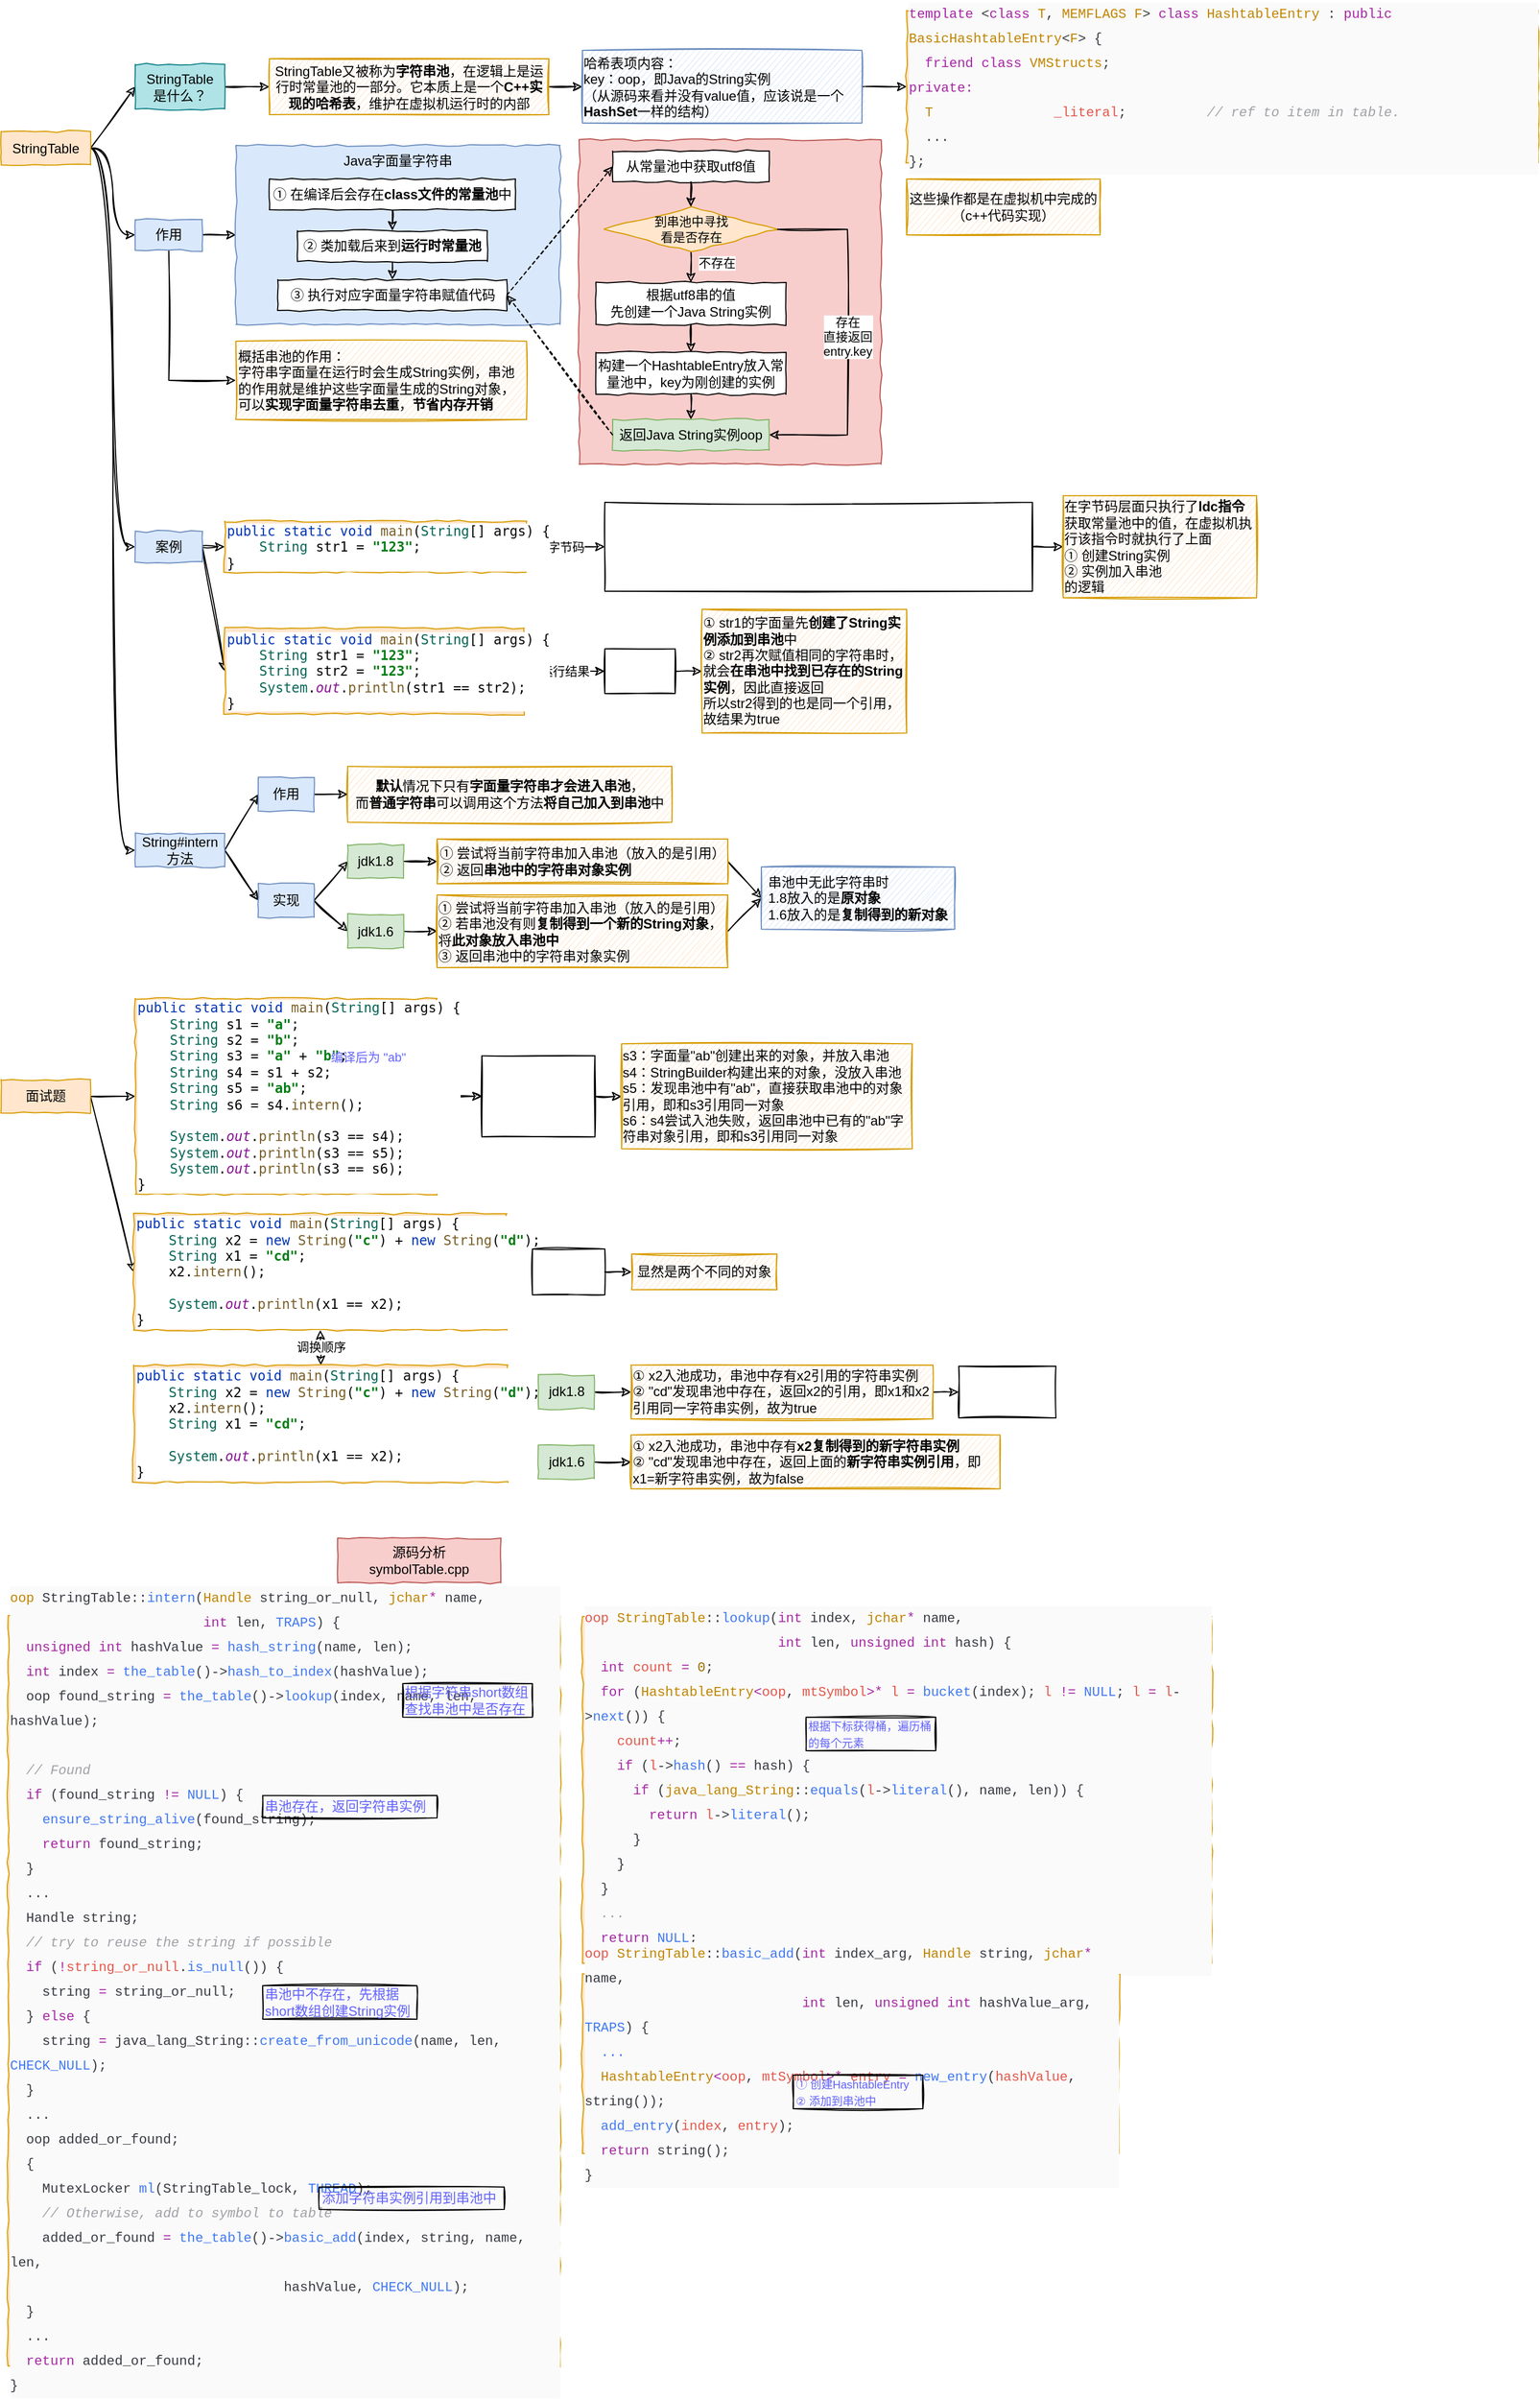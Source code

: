 <mxfile>
    <diagram id="HR8k2qgD4njC-isswzVa" name="第 1 页">
        <mxGraphModel dx="1176" dy="665" grid="1" gridSize="10" guides="1" tooltips="1" connect="1" arrows="1" fold="1" page="1" pageScale="1" pageWidth="827" pageHeight="1169" math="0" shadow="0">
            <root>
                <mxCell id="0"/>
                <mxCell id="1" parent="0"/>
                <mxCell id="110" value="&lt;div style=&quot;color: rgb(56 , 58 , 66) ; background-color: rgb(250 , 250 , 250) ; font-family: &amp;#34;consolas&amp;#34; , &amp;#34;courier new&amp;#34; , monospace ; font-size: 11px ; line-height: 22px&quot;&gt;&lt;div style=&quot;font-family: &amp;#34;consolas&amp;#34; , &amp;#34;courier new&amp;#34; , monospace ; line-height: 22px ; font-size: 12px&quot;&gt;&lt;div style=&quot;font-family: &amp;#34;consolas&amp;#34; , &amp;#34;courier new&amp;#34; , monospace ; line-height: 22px&quot;&gt;&lt;div&gt;&lt;span style=&quot;color: #c18401&quot;&gt;oop&lt;/span&gt; StringTable::&lt;span style=&quot;color: #4078f2&quot;&gt;intern&lt;/span&gt;(&lt;span style=&quot;color: #c18401&quot;&gt;Handle&lt;/span&gt; string_or_null, &lt;span style=&quot;color: #c18401&quot;&gt;jchar&lt;/span&gt;&lt;span style=&quot;color: #a626a4&quot;&gt;*&lt;/span&gt; name,&lt;/div&gt;&lt;div&gt;&amp;nbsp; &amp;nbsp; &amp;nbsp; &amp;nbsp; &amp;nbsp; &amp;nbsp; &amp;nbsp; &amp;nbsp; &amp;nbsp; &amp;nbsp; &amp;nbsp; &amp;nbsp; &lt;span style=&quot;color: #a626a4&quot;&gt;int&lt;/span&gt; len, &lt;span style=&quot;color: #4078f2&quot;&gt;TRAPS&lt;/span&gt;) {&lt;/div&gt;&lt;div&gt;&amp;nbsp; &lt;span style=&quot;color: #a626a4&quot;&gt;unsigned&lt;/span&gt; &lt;span style=&quot;color: #a626a4&quot;&gt;int&lt;/span&gt; hashValue &lt;span style=&quot;color: #a626a4&quot;&gt;=&lt;/span&gt; &lt;span style=&quot;color: #4078f2&quot;&gt;hash_string&lt;/span&gt;(name, len);&lt;/div&gt;&lt;div&gt;&amp;nbsp; &lt;span style=&quot;color: #a626a4&quot;&gt;int&lt;/span&gt; index &lt;span style=&quot;color: #a626a4&quot;&gt;=&lt;/span&gt; &lt;span style=&quot;color: #4078f2&quot;&gt;the_table&lt;/span&gt;()-&amp;gt;&lt;span style=&quot;color: #4078f2&quot;&gt;hash_to_index&lt;/span&gt;(hashValue);&lt;/div&gt;&lt;div&gt;&amp;nbsp; oop found_string &lt;span style=&quot;color: #a626a4&quot;&gt;=&lt;/span&gt; &lt;span style=&quot;color: #4078f2&quot;&gt;the_table&lt;/span&gt;()-&amp;gt;&lt;span style=&quot;color: #4078f2&quot;&gt;lookup&lt;/span&gt;(index, name, len, hashValue);&lt;/div&gt;&lt;br&gt;&lt;div&gt;&lt;span style=&quot;color: #a0a1a7 ; font-style: italic&quot;&gt;&amp;nbsp; // Found&lt;/span&gt;&lt;/div&gt;&lt;div&gt;&amp;nbsp; &lt;span style=&quot;color: #a626a4&quot;&gt;if&lt;/span&gt; (found_string &lt;span style=&quot;color: #a626a4&quot;&gt;!=&lt;/span&gt; &lt;span style=&quot;color: #4078f2&quot;&gt;NULL&lt;/span&gt;) {&lt;/div&gt;&lt;div&gt;&amp;nbsp; &amp;nbsp; &lt;span style=&quot;color: #4078f2&quot;&gt;ensure_string_alive&lt;/span&gt;(found_string);&lt;/div&gt;&lt;div&gt;&amp;nbsp; &amp;nbsp; &lt;span style=&quot;color: #a626a4&quot;&gt;return&lt;/span&gt; found_string;&lt;/div&gt;&lt;div&gt;&amp;nbsp; }&lt;/div&gt;&amp;nbsp; ...&lt;br&gt;&lt;div&gt;&amp;nbsp; Handle string;&lt;/div&gt;&lt;div&gt;&lt;span style=&quot;color: #a0a1a7 ; font-style: italic&quot;&gt;&amp;nbsp; // try to reuse the string if possible&lt;/span&gt;&lt;/div&gt;&lt;div&gt;&amp;nbsp; &lt;span style=&quot;color: #a626a4&quot;&gt;if&lt;/span&gt; (&lt;span style=&quot;color: #a626a4&quot;&gt;!&lt;/span&gt;&lt;span style=&quot;color: #e45649&quot;&gt;string_or_null&lt;/span&gt;.&lt;span style=&quot;color: #4078f2&quot;&gt;is_null&lt;/span&gt;()) {&lt;/div&gt;&lt;div&gt;&amp;nbsp; &amp;nbsp; string &lt;span style=&quot;color: #a626a4&quot;&gt;=&lt;/span&gt; string_or_null;&lt;/div&gt;&lt;div&gt;&amp;nbsp; } &lt;span style=&quot;color: #a626a4&quot;&gt;else&lt;/span&gt; {&lt;/div&gt;&lt;div&gt;&amp;nbsp; &amp;nbsp; string &lt;span style=&quot;color: #a626a4&quot;&gt;=&lt;/span&gt; java_lang_String::&lt;span style=&quot;color: #4078f2&quot;&gt;create_from_unicode&lt;/span&gt;(name, len, &lt;span style=&quot;color: #4078f2&quot;&gt;CHECK_NULL&lt;/span&gt;);&lt;/div&gt;&lt;div&gt;&amp;nbsp; }&lt;/div&gt;&amp;nbsp; ...&lt;div&gt;&amp;nbsp; oop added_or_found;&lt;/div&gt;&lt;div&gt;&amp;nbsp; {&lt;/div&gt;&lt;div&gt;&amp;nbsp; &amp;nbsp; MutexLocker &lt;span style=&quot;color: #4078f2&quot;&gt;ml&lt;/span&gt;(StringTable_lock, &lt;span style=&quot;color: #4078f2&quot;&gt;THREAD&lt;/span&gt;);&lt;/div&gt;&lt;div&gt;&lt;span style=&quot;color: #a0a1a7 ; font-style: italic&quot;&gt;&amp;nbsp; &amp;nbsp; // Otherwise, add to symbol to table&lt;/span&gt;&lt;/div&gt;&lt;div&gt;&amp;nbsp; &amp;nbsp; added_or_found &lt;span style=&quot;color: #a626a4&quot;&gt;=&lt;/span&gt; &lt;span style=&quot;color: #4078f2&quot;&gt;the_table&lt;/span&gt;()-&amp;gt;&lt;span style=&quot;color: #4078f2&quot;&gt;basic_add&lt;/span&gt;(index, string, name, len,&lt;/div&gt;&lt;div&gt;&amp;nbsp; &amp;nbsp; &amp;nbsp; &amp;nbsp; &amp;nbsp; &amp;nbsp; &amp;nbsp; &amp;nbsp; &amp;nbsp; &amp;nbsp; &amp;nbsp; &amp;nbsp; &amp;nbsp; &amp;nbsp; &amp;nbsp; &amp;nbsp; &amp;nbsp; hashValue, &lt;span style=&quot;color: #4078f2&quot;&gt;CHECK_NULL&lt;/span&gt;);&lt;/div&gt;&lt;div&gt;&amp;nbsp; }&lt;/div&gt;&amp;nbsp; ...&lt;br&gt;&lt;div&gt;&amp;nbsp; &lt;span style=&quot;color: #a626a4&quot;&gt;return&lt;/span&gt; added_or_found;&lt;/div&gt;&lt;div&gt;}&lt;/div&gt;&lt;/div&gt;&lt;/div&gt;&lt;/div&gt;" style="rounded=0;whiteSpace=wrap;html=1;fillColor=#ffe6cc;strokeColor=#d79b00;comic=1;align=left;" parent="1" vertex="1">
                    <mxGeometry x="46.25" y="1470" width="493.75" height="670" as="geometry"/>
                </mxCell>
                <mxCell id="4" style="edgeStyle=none;html=1;exitX=1;exitY=0.5;exitDx=0;exitDy=0;entryX=0;entryY=0.5;entryDx=0;entryDy=0;sketch=1;" parent="1" source="2" target="3" edge="1">
                    <mxGeometry relative="1" as="geometry"/>
                </mxCell>
                <mxCell id="15" style="edgeStyle=orthogonalEdgeStyle;sketch=1;html=1;exitX=1;exitY=0.5;exitDx=0;exitDy=0;entryX=0;entryY=0.5;entryDx=0;entryDy=0;fontSize=11;curved=1;" parent="1" source="2" target="14" edge="1">
                    <mxGeometry relative="1" as="geometry"/>
                </mxCell>
                <mxCell id="42" style="edgeStyle=orthogonalEdgeStyle;sketch=1;html=1;exitX=1;exitY=0.5;exitDx=0;exitDy=0;entryX=0;entryY=0.5;entryDx=0;entryDy=0;fontSize=11;curved=1;" parent="1" source="2" target="41" edge="1">
                    <mxGeometry relative="1" as="geometry">
                        <Array as="points">
                            <mxPoint x="140" y="158"/>
                            <mxPoint x="140" y="514"/>
                        </Array>
                    </mxGeometry>
                </mxCell>
                <mxCell id="57" style="edgeStyle=orthogonalEdgeStyle;sketch=1;html=1;exitX=1;exitY=0.5;exitDx=0;exitDy=0;entryX=0;entryY=0.5;entryDx=0;entryDy=0;fontSize=11;curved=1;" parent="1" source="2" target="56" edge="1">
                    <mxGeometry relative="1" as="geometry">
                        <Array as="points">
                            <mxPoint x="140" y="158"/>
                            <mxPoint x="140" y="785"/>
                        </Array>
                    </mxGeometry>
                </mxCell>
                <mxCell id="2" value="StringTable" style="rounded=0;whiteSpace=wrap;html=1;fillColor=#ffe6cc;strokeColor=#d79b00;comic=1;" parent="1" vertex="1">
                    <mxGeometry x="40" y="142.5" width="80" height="30" as="geometry"/>
                </mxCell>
                <mxCell id="6" style="edgeStyle=none;sketch=1;html=1;exitX=1;exitY=0.5;exitDx=0;exitDy=0;entryX=0;entryY=0.5;entryDx=0;entryDy=0;" parent="1" source="3" target="5" edge="1">
                    <mxGeometry relative="1" as="geometry"/>
                </mxCell>
                <mxCell id="3" value="StringTable&lt;br&gt;是什么？" style="rounded=0;whiteSpace=wrap;html=1;fillColor=#b0e3e6;strokeColor=#0e8088;comic=1;" parent="1" vertex="1">
                    <mxGeometry x="160" y="82.5" width="80" height="40" as="geometry"/>
                </mxCell>
                <mxCell id="12" style="edgeStyle=none;sketch=1;html=1;exitX=1;exitY=0.5;exitDx=0;exitDy=0;entryX=0;entryY=0.5;entryDx=0;entryDy=0;fontSize=11;" parent="1" source="5" target="7" edge="1">
                    <mxGeometry relative="1" as="geometry"/>
                </mxCell>
                <mxCell id="5" value="StringTable又被称为&lt;b&gt;字符串池&lt;/b&gt;，在逻辑上是运行时常量池的一部分。它本质上是一个&lt;b&gt;C++实现的哈希表&lt;/b&gt;，维护在虚拟机运行时的内部" style="rounded=0;whiteSpace=wrap;html=1;fillColor=#ffe6cc;strokeColor=#d79b00;comic=1;sketch=1;" parent="1" vertex="1">
                    <mxGeometry x="280" y="77.5" width="250" height="50" as="geometry"/>
                </mxCell>
                <mxCell id="13" style="edgeStyle=none;sketch=1;html=1;exitX=1;exitY=0.5;exitDx=0;exitDy=0;entryX=0;entryY=0.5;entryDx=0;entryDy=0;fontSize=11;" parent="1" source="7" target="10" edge="1">
                    <mxGeometry relative="1" as="geometry"/>
                </mxCell>
                <mxCell id="7" value="&lt;div style=&quot;text-align: left&quot;&gt;&lt;span&gt;哈希表项内容：&lt;/span&gt;&lt;/div&gt;&lt;div style=&quot;text-align: left&quot;&gt;&lt;span&gt;key：oop，即Java的String实例&lt;/span&gt;&lt;/div&gt;&lt;div style=&quot;text-align: left&quot;&gt;（从源码来看并没有value值，应该说是一个&lt;b&gt;HashSet&lt;/b&gt;一样的结构）&lt;/div&gt;" style="rounded=0;whiteSpace=wrap;html=1;fillColor=#dae8fc;strokeColor=#6c8ebf;comic=1;sketch=1;" parent="1" vertex="1">
                    <mxGeometry x="560" y="70" width="250" height="65" as="geometry"/>
                </mxCell>
                <mxCell id="10" value="&lt;div style=&quot;color: rgb(56 , 58 , 66) ; background-color: rgb(250 , 250 , 250) ; font-family: &amp;#34;consolas&amp;#34; , &amp;#34;courier new&amp;#34; , monospace ; line-height: 22px&quot;&gt;&lt;div&gt;&lt;span style=&quot;color: #a626a4&quot;&gt;template&lt;/span&gt; &amp;lt;&lt;span style=&quot;color: #a626a4&quot;&gt;class&lt;/span&gt; &lt;span style=&quot;color: #c18401&quot;&gt;T&lt;/span&gt;, &lt;span style=&quot;color: #c18401&quot;&gt;MEMFLAGS&lt;/span&gt; &lt;span style=&quot;color: #c18401&quot;&gt;F&lt;/span&gt;&amp;gt; &lt;span style=&quot;color: #a626a4&quot;&gt;class&lt;/span&gt; &lt;span style=&quot;color: #c18401&quot;&gt;HashtableEntry&lt;/span&gt; : &lt;span style=&quot;color: #a626a4&quot;&gt;public&lt;/span&gt; &lt;span style=&quot;color: #c18401&quot;&gt;BasicHashtableEntry&lt;/span&gt;&amp;lt;&lt;span style=&quot;color: #c18401&quot;&gt;F&lt;/span&gt;&amp;gt; {&lt;/div&gt;&lt;div&gt;&amp;nbsp; &lt;span style=&quot;color: #a626a4&quot;&gt;friend&lt;/span&gt; &lt;span style=&quot;color: #a626a4&quot;&gt;class&lt;/span&gt; &lt;span style=&quot;color: #c18401&quot;&gt;VMStructs&lt;/span&gt;;&lt;/div&gt;&lt;div&gt;&lt;span style=&quot;color: #a626a4&quot;&gt;private:&lt;/span&gt;&lt;/div&gt;&lt;div&gt;&amp;nbsp; &lt;span style=&quot;color: #c18401&quot;&gt;T&lt;/span&gt; &amp;nbsp; &amp;nbsp; &amp;nbsp; &amp;nbsp; &amp;nbsp; &amp;nbsp; &amp;nbsp; &lt;span style=&quot;color: #e45649&quot;&gt;_literal&lt;/span&gt;;&lt;span style=&quot;color: #a0a1a7 ; font-style: italic&quot;&gt; &amp;nbsp; &amp;nbsp; &amp;nbsp; &amp;nbsp; &amp;nbsp;// ref to item in table.&lt;/span&gt;&lt;/div&gt;&amp;nbsp; ...&lt;br&gt;&lt;div&gt;};&lt;/div&gt;&lt;/div&gt;" style="rounded=0;whiteSpace=wrap;html=1;fillColor=#ffe6cc;strokeColor=#d79b00;comic=1;align=left;" parent="1" vertex="1">
                    <mxGeometry x="850" y="34.38" width="565" height="136.25" as="geometry"/>
                </mxCell>
                <mxCell id="38" style="edgeStyle=none;rounded=0;sketch=1;html=1;exitX=1;exitY=0.5;exitDx=0;exitDy=0;entryX=0;entryY=0.5;entryDx=0;entryDy=0;fontSize=11;" parent="1" source="14" target="17" edge="1">
                    <mxGeometry relative="1" as="geometry">
                        <mxPoint x="230" y="235" as="sourcePoint"/>
                    </mxGeometry>
                </mxCell>
                <mxCell id="40" style="edgeStyle=orthogonalEdgeStyle;rounded=0;sketch=1;html=1;exitX=0.5;exitY=1;exitDx=0;exitDy=0;entryX=0;entryY=0.5;entryDx=0;entryDy=0;fontSize=11;" parent="1" source="14" target="39" edge="1">
                    <mxGeometry relative="1" as="geometry"/>
                </mxCell>
                <mxCell id="14" value="作用" style="rounded=0;whiteSpace=wrap;html=1;fillColor=#dae8fc;strokeColor=#6c8ebf;comic=1;" parent="1" vertex="1">
                    <mxGeometry x="160" y="221.25" width="60" height="27.5" as="geometry"/>
                </mxCell>
                <mxCell id="16" value="这些操作都是在虚拟机中完成的&lt;br&gt;（c++代码实现）" style="rounded=0;whiteSpace=wrap;html=1;fillColor=#ffe6cc;strokeColor=#d79b00;comic=1;sketch=1;" parent="1" vertex="1">
                    <mxGeometry x="850" y="185" width="173" height="50" as="geometry"/>
                </mxCell>
                <mxCell id="17" value="Java字面量字符串" style="rounded=0;whiteSpace=wrap;html=1;fillColor=#dae8fc;strokeColor=#6c8ebf;comic=1;verticalAlign=top;" parent="1" vertex="1">
                    <mxGeometry x="250" y="155" width="290" height="160" as="geometry"/>
                </mxCell>
                <mxCell id="20" style="edgeStyle=none;sketch=1;html=1;exitX=0.5;exitY=1;exitDx=0;exitDy=0;entryX=0.5;entryY=0;entryDx=0;entryDy=0;fontSize=11;" parent="1" source="18" target="19" edge="1">
                    <mxGeometry relative="1" as="geometry"/>
                </mxCell>
                <mxCell id="18" value="① 在编译后会存在&lt;b&gt;class文件的常量池&lt;/b&gt;中" style="rounded=0;whiteSpace=wrap;html=1;comic=1;" parent="1" vertex="1">
                    <mxGeometry x="280" y="185" width="220" height="27.5" as="geometry"/>
                </mxCell>
                <mxCell id="22" style="edgeStyle=none;sketch=1;html=1;exitX=0.5;exitY=1;exitDx=0;exitDy=0;entryX=0.5;entryY=0;entryDx=0;entryDy=0;fontSize=11;" parent="1" source="19" target="21" edge="1">
                    <mxGeometry relative="1" as="geometry"/>
                </mxCell>
                <mxCell id="19" value="② 类加载后来到&lt;b&gt;运行时常量池&lt;/b&gt;" style="rounded=0;whiteSpace=wrap;html=1;comic=1;" parent="1" vertex="1">
                    <mxGeometry x="305" y="231.25" width="170" height="27.5" as="geometry"/>
                </mxCell>
                <mxCell id="21" value="③ 执行对应字面量字符串赋值代码" style="rounded=0;whiteSpace=wrap;html=1;comic=1;" parent="1" vertex="1">
                    <mxGeometry x="287.5" y="275" width="205" height="27.5" as="geometry"/>
                </mxCell>
                <mxCell id="35" value="" style="group" parent="1" vertex="1" connectable="0">
                    <mxGeometry x="557" y="150" width="270" height="290" as="geometry"/>
                </mxCell>
                <mxCell id="23" value="" style="rounded=0;whiteSpace=wrap;html=1;fillColor=#f8cecc;strokeColor=#b85450;comic=1;verticalAlign=top;" parent="35" vertex="1">
                    <mxGeometry width="270" height="290" as="geometry"/>
                </mxCell>
                <mxCell id="24" value="从常量池中获取utf8值" style="rounded=0;whiteSpace=wrap;html=1;comic=1;" parent="35" vertex="1">
                    <mxGeometry x="30" y="10" width="140" height="27.5" as="geometry"/>
                </mxCell>
                <mxCell id="25" value="根据utf8串的值&lt;br&gt;先创建一个Java String实例" style="rounded=0;whiteSpace=wrap;html=1;comic=1;" parent="35" vertex="1">
                    <mxGeometry x="15" y="127.5" width="170" height="37.5" as="geometry"/>
                </mxCell>
                <mxCell id="31" value="不存在" style="rounded=0;sketch=1;html=1;exitX=0.5;exitY=1;exitDx=0;exitDy=0;entryX=0.5;entryY=0;entryDx=0;entryDy=0;fontSize=11;" parent="35" source="26" target="25" edge="1">
                    <mxGeometry x="-0.273" y="23" relative="1" as="geometry">
                        <mxPoint as="offset"/>
                    </mxGeometry>
                </mxCell>
                <mxCell id="26" value="到串池中寻找&lt;br&gt;看是否存在" style="rhombus;whiteSpace=wrap;html=1;comic=1;sketch=0;fontSize=11;fillColor=#ffe6cc;strokeColor=#d79b00;" parent="35" vertex="1">
                    <mxGeometry x="22.5" y="60" width="155" height="40" as="geometry"/>
                </mxCell>
                <mxCell id="27" style="edgeStyle=none;sketch=1;html=1;exitX=0.5;exitY=1;exitDx=0;exitDy=0;entryX=0.5;entryY=0;entryDx=0;entryDy=0;fontSize=11;" parent="35" source="24" target="26" edge="1">
                    <mxGeometry relative="1" as="geometry"/>
                </mxCell>
                <mxCell id="28" value="返回Java String实例oop" style="rounded=0;whiteSpace=wrap;html=1;comic=1;fillColor=#d5e8d4;strokeColor=#82b366;" parent="35" vertex="1">
                    <mxGeometry x="30" y="250" width="140" height="27.5" as="geometry"/>
                </mxCell>
                <mxCell id="29" value="存在&lt;br&gt;直接返回&lt;br&gt;entry.key" style="edgeStyle=orthogonalEdgeStyle;sketch=1;html=1;exitX=1;exitY=0.5;exitDx=0;exitDy=0;entryX=1;entryY=0.5;entryDx=0;entryDy=0;fontSize=11;rounded=0;" parent="35" source="26" target="28" edge="1">
                    <mxGeometry relative="1" as="geometry">
                        <Array as="points">
                            <mxPoint x="240" y="80"/>
                            <mxPoint x="240" y="264"/>
                        </Array>
                    </mxGeometry>
                </mxCell>
                <mxCell id="34" style="edgeStyle=none;rounded=0;sketch=1;html=1;exitX=0.5;exitY=1;exitDx=0;exitDy=0;entryX=0.5;entryY=0;entryDx=0;entryDy=0;fontSize=11;" parent="35" source="32" target="28" edge="1">
                    <mxGeometry relative="1" as="geometry"/>
                </mxCell>
                <mxCell id="32" value="构建一个HashtableEntry放入常量池中，key为刚创建的实例" style="rounded=0;whiteSpace=wrap;html=1;comic=1;" parent="35" vertex="1">
                    <mxGeometry x="15" y="190" width="170" height="37.5" as="geometry"/>
                </mxCell>
                <mxCell id="33" style="edgeStyle=none;rounded=0;sketch=1;html=1;exitX=0.5;exitY=1;exitDx=0;exitDy=0;entryX=0.5;entryY=0;entryDx=0;entryDy=0;fontSize=11;" parent="35" source="25" target="32" edge="1">
                    <mxGeometry relative="1" as="geometry"/>
                </mxCell>
                <mxCell id="36" style="edgeStyle=none;rounded=0;sketch=1;html=1;exitX=1;exitY=0.5;exitDx=0;exitDy=0;entryX=0;entryY=0.5;entryDx=0;entryDy=0;fontSize=11;dashed=1;" parent="1" source="21" target="24" edge="1">
                    <mxGeometry relative="1" as="geometry"/>
                </mxCell>
                <mxCell id="37" style="edgeStyle=none;rounded=0;sketch=1;html=1;exitX=0;exitY=0.5;exitDx=0;exitDy=0;dashed=1;fontSize=11;entryX=1;entryY=0.5;entryDx=0;entryDy=0;" parent="1" source="28" target="21" edge="1">
                    <mxGeometry relative="1" as="geometry">
                        <mxPoint x="450" y="360" as="targetPoint"/>
                    </mxGeometry>
                </mxCell>
                <mxCell id="39" value="概括串池的作用：&lt;br&gt;字符串字面量在运行时会生成String实例，串池的作用就是维护这些字面量生成的String对象，可以&lt;b&gt;实现字面量字符串去重&lt;/b&gt;，&lt;b&gt;节省内存开销&lt;/b&gt;" style="rounded=0;whiteSpace=wrap;html=1;fillColor=#ffe6cc;strokeColor=#d79b00;comic=1;sketch=1;align=left;" parent="1" vertex="1">
                    <mxGeometry x="250" y="330" width="260" height="70" as="geometry"/>
                </mxCell>
                <mxCell id="44" style="edgeStyle=orthogonalEdgeStyle;curved=1;sketch=1;html=1;exitX=1;exitY=0.5;exitDx=0;exitDy=0;entryX=0;entryY=0.5;entryDx=0;entryDy=0;fontSize=11;" parent="1" source="41" target="43" edge="1">
                    <mxGeometry relative="1" as="geometry"/>
                </mxCell>
                <mxCell id="51" style="edgeStyle=none;rounded=0;sketch=1;html=1;exitX=1;exitY=0.5;exitDx=0;exitDy=0;entryX=0;entryY=0.5;entryDx=0;entryDy=0;fontSize=11;" parent="1" source="41" target="50" edge="1">
                    <mxGeometry relative="1" as="geometry"/>
                </mxCell>
                <mxCell id="41" value="案例" style="rounded=0;whiteSpace=wrap;html=1;fillColor=#dae8fc;strokeColor=#6c8ebf;comic=1;" parent="1" vertex="1">
                    <mxGeometry x="160" y="500" width="60" height="27.5" as="geometry"/>
                </mxCell>
                <mxCell id="46" value="字节码" style="sketch=1;html=1;exitX=1;exitY=0.5;exitDx=0;exitDy=0;entryX=0;entryY=0.5;entryDx=0;entryDy=0;fontSize=11;rounded=0;" parent="1" source="43" target="45" edge="1">
                    <mxGeometry relative="1" as="geometry"/>
                </mxCell>
                <mxCell id="43" value="&lt;pre style=&quot;background-color: rgb(255 , 255 , 255) ; color: rgb(8 , 8 , 8) ; font-family: &amp;#34;consolas&amp;#34; , monospace&quot;&gt;&lt;pre style=&quot;font-family: &amp;#34;consolas&amp;#34; , monospace&quot;&gt;&lt;span style=&quot;color: #0033b3&quot;&gt;public static void &lt;/span&gt;&lt;span style=&quot;color: #795e26&quot;&gt;main&lt;/span&gt;(&lt;span style=&quot;color: #066555&quot;&gt;String&lt;/span&gt;[] args)&lt;span style=&quot;color: #066555&quot;&gt; &lt;/span&gt;{&lt;br&gt;    &lt;span style=&quot;color: #066555&quot;&gt;String &lt;/span&gt;&lt;span style=&quot;color: #000000&quot;&gt;str1 &lt;/span&gt;= &lt;span style=&quot;color: #067d17 ; font-weight: bold&quot;&gt;&quot;123&quot;&lt;/span&gt;;&lt;br&gt;}&lt;/pre&gt;&lt;/pre&gt;" style="rounded=0;whiteSpace=wrap;html=1;fillColor=#ffe6cc;strokeColor=#d79b00;comic=1;align=left;" parent="1" vertex="1">
                    <mxGeometry x="240" y="490.87" width="269.5" height="45.76" as="geometry"/>
                </mxCell>
                <mxCell id="48" style="edgeStyle=none;rounded=0;sketch=1;html=1;exitX=1;exitY=0.5;exitDx=0;exitDy=0;entryX=0;entryY=0.5;entryDx=0;entryDy=0;fontSize=11;" parent="1" source="45" target="47" edge="1">
                    <mxGeometry relative="1" as="geometry"/>
                </mxCell>
                <mxCell id="45" value="" style="shape=image;imageAspect=0;aspect=fixed;verticalLabelPosition=bottom;verticalAlign=top;comic=1;sketch=1;fontSize=11;image=https://codereaper-image-bed.oss-cn-shenzhen.aliyuncs.com/img/image-20220904001940729.png;imageBorder=default;" parent="1" vertex="1">
                    <mxGeometry x="580" y="474.03" width="382.47" height="79.44" as="geometry"/>
                </mxCell>
                <mxCell id="47" value="&lt;div style=&quot;text-align: left&quot;&gt;在字节码层面只执行了&lt;b&gt;ldc指令&lt;/b&gt;获取常量池中的值，在虚拟机执行该指令时就执行了上面&lt;/div&gt;&lt;div style=&quot;text-align: left&quot;&gt;&lt;span&gt;① 创建String实例&lt;/span&gt;&lt;/div&gt;&lt;div style=&quot;text-align: left&quot;&gt;&lt;span&gt;② 实例加入串池&lt;/span&gt;&lt;/div&gt;&lt;div style=&quot;text-align: left&quot;&gt;&lt;span&gt;的逻辑&lt;/span&gt;&lt;/div&gt;" style="rounded=0;whiteSpace=wrap;html=1;fillColor=#ffe6cc;strokeColor=#d79b00;comic=1;sketch=1;" parent="1" vertex="1">
                    <mxGeometry x="990" y="468.13" width="173" height="91.25" as="geometry"/>
                </mxCell>
                <mxCell id="53" value="运行结果" style="edgeStyle=none;rounded=0;sketch=1;html=1;exitX=1;exitY=0.5;exitDx=0;exitDy=0;entryX=0;entryY=0.5;entryDx=0;entryDy=0;fontSize=11;" parent="1" source="50" target="52" edge="1">
                    <mxGeometry relative="1" as="geometry"/>
                </mxCell>
                <mxCell id="50" value="&lt;pre style=&quot;background-color: rgb(255 , 255 , 255) ; color: rgb(8 , 8 , 8) ; font-family: &amp;#34;consolas&amp;#34; , monospace ; font-size: 11px&quot;&gt;&lt;pre style=&quot;font-family: &amp;#34;consolas&amp;#34; , monospace&quot;&gt;&lt;pre style=&quot;font-family: &amp;#34;consolas&amp;#34; , monospace ; font-size: 12px&quot;&gt;&lt;pre style=&quot;font-family: &amp;#34;consolas&amp;#34; , monospace&quot;&gt;&lt;span style=&quot;color: #0033b3&quot;&gt;public static void &lt;/span&gt;&lt;span style=&quot;color: #795e26&quot;&gt;main&lt;/span&gt;(&lt;span style=&quot;color: #066555&quot;&gt;String&lt;/span&gt;[] args) {&lt;br&gt;    &lt;span style=&quot;color: #066555&quot;&gt;String &lt;/span&gt;&lt;span style=&quot;color: #000000&quot;&gt;str1 &lt;/span&gt;= &lt;span style=&quot;color: #067d17 ; font-weight: bold&quot;&gt;&quot;123&quot;&lt;/span&gt;;&lt;br&gt;    &lt;span style=&quot;color: #066555&quot;&gt;String &lt;/span&gt;&lt;span style=&quot;color: #000000&quot;&gt;str2 &lt;/span&gt;= &lt;span style=&quot;color: #067d17 ; font-weight: bold&quot;&gt;&quot;123&quot;&lt;/span&gt;;&lt;br&gt;    &lt;span style=&quot;color: #066555&quot;&gt;System&lt;/span&gt;.&lt;span style=&quot;color: #871094 ; font-style: italic&quot;&gt;out&lt;/span&gt;.&lt;span style=&quot;color: #795e26&quot;&gt;println&lt;/span&gt;(&lt;span style=&quot;color: #000000&quot;&gt;str1 &lt;/span&gt;== &lt;span style=&quot;color: #000000&quot;&gt;str2&lt;/span&gt;);&lt;br&gt;}&lt;/pre&gt;&lt;/pre&gt;&lt;/pre&gt;&lt;/pre&gt;" style="rounded=0;whiteSpace=wrap;html=1;fillColor=#ffe6cc;strokeColor=#d79b00;comic=1;align=left;" parent="1" vertex="1">
                    <mxGeometry x="240" y="586.5" width="268" height="77" as="geometry"/>
                </mxCell>
                <mxCell id="55" style="edgeStyle=none;rounded=0;sketch=1;html=1;exitX=1;exitY=0.5;exitDx=0;exitDy=0;entryX=0;entryY=0.5;entryDx=0;entryDy=0;fontSize=11;" parent="1" source="52" target="54" edge="1">
                    <mxGeometry relative="1" as="geometry"/>
                </mxCell>
                <mxCell id="52" value="" style="shape=image;imageAspect=0;aspect=fixed;verticalLabelPosition=bottom;verticalAlign=top;comic=1;sketch=1;fontSize=11;image=https://codereaper-image-bed.oss-cn-shenzhen.aliyuncs.com/img/image-20220904003112732.png;imageBorder=default;" parent="1" vertex="1">
                    <mxGeometry x="580" y="605" width="62.93" height="40" as="geometry"/>
                </mxCell>
                <mxCell id="54" value="&lt;div style=&quot;text-align: left&quot;&gt;① str1的字面量先&lt;b&gt;创建了String实例添加到串池&lt;/b&gt;中&lt;/div&gt;&lt;div style=&quot;text-align: left&quot;&gt;② str2再次赋值相同的字符串时，就会&lt;b&gt;在串池中找到已存在的String实例&lt;/b&gt;，因此直接返回&lt;/div&gt;&lt;div style=&quot;text-align: left&quot;&gt;所以str2得到的也是同一个引用，故结果为true&lt;/div&gt;" style="rounded=0;whiteSpace=wrap;html=1;fillColor=#ffe6cc;strokeColor=#d79b00;comic=1;sketch=1;" parent="1" vertex="1">
                    <mxGeometry x="667" y="569.68" width="183" height="110.63" as="geometry"/>
                </mxCell>
                <mxCell id="60" style="sketch=1;html=1;exitX=1;exitY=0.5;exitDx=0;exitDy=0;entryX=0;entryY=0.5;entryDx=0;entryDy=0;fontSize=11;" parent="1" source="56" target="59" edge="1">
                    <mxGeometry relative="1" as="geometry"/>
                </mxCell>
                <mxCell id="63" style="edgeStyle=none;sketch=1;html=1;exitX=1;exitY=0.5;exitDx=0;exitDy=0;entryX=0;entryY=0.5;entryDx=0;entryDy=0;fontSize=11;" parent="1" source="56" target="62" edge="1">
                    <mxGeometry relative="1" as="geometry"/>
                </mxCell>
                <mxCell id="56" value="String#intern方法" style="rounded=0;whiteSpace=wrap;html=1;fillColor=#dae8fc;strokeColor=#6c8ebf;comic=1;" parent="1" vertex="1">
                    <mxGeometry x="160" y="770" width="80" height="30" as="geometry"/>
                </mxCell>
                <mxCell id="58" value="&lt;b&gt;默认&lt;/b&gt;情况下只有&lt;b&gt;字面量字符串才会进入串池&lt;/b&gt;，&lt;br&gt;而&lt;b&gt;普通字符串&lt;/b&gt;可以调用这个方法&lt;b&gt;将自己加入到串池&lt;/b&gt;中" style="rounded=0;whiteSpace=wrap;html=1;fillColor=#ffe6cc;strokeColor=#d79b00;comic=1;sketch=1;" parent="1" vertex="1">
                    <mxGeometry x="350" y="710" width="290" height="50" as="geometry"/>
                </mxCell>
                <mxCell id="61" style="edgeStyle=none;sketch=1;html=1;exitX=1;exitY=0.5;exitDx=0;exitDy=0;entryX=0;entryY=0.5;entryDx=0;entryDy=0;fontSize=11;" parent="1" source="59" target="58" edge="1">
                    <mxGeometry relative="1" as="geometry"/>
                </mxCell>
                <mxCell id="59" value="作用" style="rounded=0;whiteSpace=wrap;html=1;fillColor=#dae8fc;strokeColor=#6c8ebf;comic=1;" parent="1" vertex="1">
                    <mxGeometry x="270" y="720" width="50" height="30" as="geometry"/>
                </mxCell>
                <mxCell id="65" style="edgeStyle=none;sketch=1;html=1;exitX=1;exitY=0.5;exitDx=0;exitDy=0;entryX=0;entryY=0.5;entryDx=0;entryDy=0;fontSize=11;" parent="1" source="62" target="64" edge="1">
                    <mxGeometry relative="1" as="geometry"/>
                </mxCell>
                <mxCell id="67" style="edgeStyle=none;sketch=1;html=1;exitX=1;exitY=0.5;exitDx=0;exitDy=0;entryX=0;entryY=0.5;entryDx=0;entryDy=0;fontSize=11;" parent="1" source="62" target="66" edge="1">
                    <mxGeometry relative="1" as="geometry"/>
                </mxCell>
                <mxCell id="62" value="实现" style="rounded=0;whiteSpace=wrap;html=1;fillColor=#dae8fc;strokeColor=#6c8ebf;comic=1;" parent="1" vertex="1">
                    <mxGeometry x="270" y="815" width="50" height="30" as="geometry"/>
                </mxCell>
                <mxCell id="72" style="edgeStyle=none;sketch=1;html=1;exitX=1;exitY=0.5;exitDx=0;exitDy=0;entryX=0;entryY=0.5;entryDx=0;entryDy=0;fontSize=11;" parent="1" source="64" target="70" edge="1">
                    <mxGeometry relative="1" as="geometry"/>
                </mxCell>
                <mxCell id="64" value="jdk1.6" style="rounded=0;whiteSpace=wrap;html=1;fillColor=#d5e8d4;strokeColor=#82b366;comic=1;" parent="1" vertex="1">
                    <mxGeometry x="350" y="842.5" width="50" height="30" as="geometry"/>
                </mxCell>
                <mxCell id="69" style="edgeStyle=none;sketch=1;html=1;exitX=1;exitY=0.5;exitDx=0;exitDy=0;entryX=0;entryY=0.5;entryDx=0;entryDy=0;fontSize=11;" parent="1" source="66" target="68" edge="1">
                    <mxGeometry relative="1" as="geometry"/>
                </mxCell>
                <mxCell id="66" value="jdk1.8" style="rounded=0;whiteSpace=wrap;html=1;fillColor=#d5e8d4;strokeColor=#82b366;comic=1;" parent="1" vertex="1">
                    <mxGeometry x="350" y="780" width="50" height="30" as="geometry"/>
                </mxCell>
                <mxCell id="74" style="edgeStyle=none;sketch=1;html=1;exitX=1;exitY=0.5;exitDx=0;exitDy=0;entryX=0;entryY=0.5;entryDx=0;entryDy=0;fontSize=11;" parent="1" source="68" target="73" edge="1">
                    <mxGeometry relative="1" as="geometry"/>
                </mxCell>
                <mxCell id="68" value="&lt;div style=&quot;text-align: left&quot;&gt;&lt;span&gt;① 尝试将当前字符串加入串池（放入的是引用）&lt;/span&gt;&lt;/div&gt;&lt;div style=&quot;text-align: left&quot;&gt;② 返回&lt;b&gt;串池中的字符串对象实例&lt;/b&gt;&lt;/div&gt;" style="rounded=0;whiteSpace=wrap;html=1;fillColor=#ffe6cc;strokeColor=#d79b00;comic=1;sketch=1;" parent="1" vertex="1">
                    <mxGeometry x="430" y="775" width="260" height="40" as="geometry"/>
                </mxCell>
                <mxCell id="75" style="edgeStyle=none;sketch=1;html=1;exitX=1;exitY=0.5;exitDx=0;exitDy=0;entryX=0;entryY=0.5;entryDx=0;entryDy=0;fontSize=11;" parent="1" source="70" target="73" edge="1">
                    <mxGeometry relative="1" as="geometry"/>
                </mxCell>
                <mxCell id="70" value="&lt;div style=&quot;text-align: left&quot;&gt;&lt;span&gt;① 尝试将当前字符串加入串池（放入的是引用）&lt;/span&gt;&lt;/div&gt;&lt;div style=&quot;text-align: left&quot;&gt;② 若串池没有则&lt;b&gt;复制得到一个新的String对象&lt;/b&gt;，将&lt;b&gt;此对象放入串池中&lt;/b&gt;&lt;/div&gt;&lt;div style=&quot;text-align: left&quot;&gt;③ 返回串池中的字符串对象实例&lt;/div&gt;" style="rounded=0;whiteSpace=wrap;html=1;fillColor=#ffe6cc;strokeColor=#d79b00;comic=1;sketch=1;" parent="1" vertex="1">
                    <mxGeometry x="430" y="825" width="260" height="65" as="geometry"/>
                </mxCell>
                <mxCell id="73" value="&lt;div style=&quot;text-align: left&quot;&gt;串池中无此字符串时&lt;/div&gt;&lt;div style=&quot;text-align: left&quot;&gt;1.8放入的是&lt;b&gt;原对象&lt;/b&gt;&lt;/div&gt;&lt;div style=&quot;text-align: left&quot;&gt;1.6放入的是&lt;b&gt;复制得到的新对象&lt;/b&gt;&lt;/div&gt;" style="rounded=0;whiteSpace=wrap;html=1;fillColor=#dae8fc;strokeColor=#6c8ebf;comic=1;sketch=1;" parent="1" vertex="1">
                    <mxGeometry x="720" y="800" width="173" height="55.63" as="geometry"/>
                </mxCell>
                <mxCell id="78" style="edgeStyle=none;sketch=1;html=1;exitX=1;exitY=0.5;exitDx=0;exitDy=0;entryX=0;entryY=0.5;entryDx=0;entryDy=0;fontSize=11;" parent="1" source="76" target="77" edge="1">
                    <mxGeometry relative="1" as="geometry"/>
                </mxCell>
                <mxCell id="86" style="edgeStyle=none;sketch=1;html=1;exitX=1;exitY=0.5;exitDx=0;exitDy=0;entryX=0;entryY=0.5;entryDx=0;entryDy=0;fontSize=11;entryPerimeter=0;" parent="1" source="76" target="85" edge="1">
                    <mxGeometry relative="1" as="geometry"/>
                </mxCell>
                <mxCell id="76" value="面试题" style="rounded=0;whiteSpace=wrap;html=1;fillColor=#ffe6cc;strokeColor=#d79b00;comic=1;" parent="1" vertex="1">
                    <mxGeometry x="40" y="990" width="80" height="30" as="geometry"/>
                </mxCell>
                <mxCell id="80" style="edgeStyle=none;sketch=1;html=1;exitX=1;exitY=0.5;exitDx=0;exitDy=0;entryX=0;entryY=0.5;entryDx=0;entryDy=0;fontSize=11;" parent="1" source="77" target="79" edge="1">
                    <mxGeometry relative="1" as="geometry"/>
                </mxCell>
                <mxCell id="77" value="&lt;pre style=&quot;background-color: rgb(255 , 255 , 255) ; color: rgb(8 , 8 , 8) ; font-family: &amp;#34;consolas&amp;#34; , monospace ; font-size: 11px&quot;&gt;&lt;pre style=&quot;font-family: &amp;#34;consolas&amp;#34; , monospace&quot;&gt;&lt;pre style=&quot;font-family: &amp;#34;consolas&amp;#34; , monospace&quot;&gt;&lt;pre style=&quot;font-family: &amp;#34;consolas&amp;#34; , monospace ; font-size: 12px&quot;&gt;&lt;pre style=&quot;font-family: &amp;#34;consolas&amp;#34; , monospace&quot;&gt;&lt;span style=&quot;color: #0033b3&quot;&gt;public static void &lt;/span&gt;&lt;span style=&quot;color: #795e26&quot;&gt;main&lt;/span&gt;(&lt;span style=&quot;color: #066555&quot;&gt;String&lt;/span&gt;[] args) {&lt;br&gt;    &lt;span style=&quot;color: #066555&quot;&gt;String &lt;/span&gt;&lt;span style=&quot;color: #000000&quot;&gt;s1 &lt;/span&gt;= &lt;span style=&quot;color: #067d17 ; font-weight: bold&quot;&gt;&quot;a&quot;&lt;/span&gt;;&lt;br&gt;    &lt;span style=&quot;color: #066555&quot;&gt;String &lt;/span&gt;&lt;span style=&quot;color: #000000&quot;&gt;s2 &lt;/span&gt;= &lt;span style=&quot;color: #067d17 ; font-weight: bold&quot;&gt;&quot;b&quot;&lt;/span&gt;;&lt;br&gt;    &lt;span style=&quot;color: #066555&quot;&gt;String &lt;/span&gt;&lt;span style=&quot;color: #000000&quot;&gt;s3 &lt;/span&gt;= &lt;span style=&quot;color: #067d17 ; font-weight: bold&quot;&gt;&quot;a&quot; &lt;/span&gt;+ &lt;span style=&quot;color: #067d17 ; font-weight: bold&quot;&gt;&quot;b&quot;&lt;/span&gt;;&lt;br&gt;    &lt;span style=&quot;color: #066555&quot;&gt;String &lt;/span&gt;&lt;span style=&quot;color: #000000&quot;&gt;s4 &lt;/span&gt;= &lt;span style=&quot;color: #000000&quot;&gt;s1 &lt;/span&gt;+ &lt;span style=&quot;color: #000000&quot;&gt;s2&lt;/span&gt;;&lt;br&gt;    &lt;span style=&quot;color: #066555&quot;&gt;String &lt;/span&gt;&lt;span style=&quot;color: #000000&quot;&gt;s5 &lt;/span&gt;= &lt;span style=&quot;color: #067d17 ; font-weight: bold&quot;&gt;&quot;ab&quot;&lt;/span&gt;;&lt;br&gt;    &lt;span style=&quot;color: #066555&quot;&gt;String &lt;/span&gt;&lt;span style=&quot;color: #000000&quot;&gt;s6 &lt;/span&gt;= &lt;span style=&quot;color: #000000&quot;&gt;s4&lt;/span&gt;.&lt;span style=&quot;color: #795e26&quot;&gt;intern&lt;/span&gt;();&lt;br&gt;&lt;br&gt;    &lt;span style=&quot;color: #066555&quot;&gt;System&lt;/span&gt;.&lt;span style=&quot;color: #871094 ; font-style: italic&quot;&gt;out&lt;/span&gt;.&lt;span style=&quot;color: #795e26&quot;&gt;println&lt;/span&gt;(&lt;span style=&quot;color: #000000&quot;&gt;s3 &lt;/span&gt;== &lt;span style=&quot;color: #000000&quot;&gt;s4&lt;/span&gt;);&lt;br&gt;    &lt;span style=&quot;color: #066555&quot;&gt;System&lt;/span&gt;.&lt;span style=&quot;color: #871094 ; font-style: italic&quot;&gt;out&lt;/span&gt;.&lt;span style=&quot;color: #795e26&quot;&gt;println&lt;/span&gt;(&lt;span style=&quot;color: #000000&quot;&gt;s3 &lt;/span&gt;== &lt;span style=&quot;color: #000000&quot;&gt;s5&lt;/span&gt;);&lt;br&gt;    &lt;span style=&quot;color: #066555&quot;&gt;System&lt;/span&gt;.&lt;span style=&quot;color: #871094 ; font-style: italic&quot;&gt;out&lt;/span&gt;.&lt;span style=&quot;color: #795e26&quot;&gt;println&lt;/span&gt;(&lt;span style=&quot;color: #000000&quot;&gt;s3 &lt;/span&gt;== &lt;span style=&quot;color: #000000&quot;&gt;s6&lt;/span&gt;);&lt;br&gt;}&lt;/pre&gt;&lt;/pre&gt;&lt;/pre&gt;&lt;/pre&gt;&lt;/pre&gt;" style="rounded=0;whiteSpace=wrap;html=1;fillColor=#ffe6cc;strokeColor=#d79b00;comic=1;align=left;" parent="1" vertex="1">
                    <mxGeometry x="160" y="917.49" width="270" height="175" as="geometry"/>
                </mxCell>
                <mxCell id="84" style="edgeStyle=none;sketch=1;html=1;exitX=1;exitY=0.5;exitDx=0;exitDy=0;entryX=0;entryY=0.5;entryDx=0;entryDy=0;fontSize=11;" parent="1" source="79" target="83" edge="1">
                    <mxGeometry relative="1" as="geometry"/>
                </mxCell>
                <mxCell id="79" value="" style="shape=image;imageAspect=0;aspect=fixed;verticalLabelPosition=bottom;verticalAlign=top;comic=1;sketch=1;fontSize=11;image=https://codereaper-image-bed.oss-cn-shenzhen.aliyuncs.com/img/image-20220904005846957.png;imageBorder=default;" parent="1" vertex="1">
                    <mxGeometry x="470.0" y="968.74" width="101.21" height="72.5" as="geometry"/>
                </mxCell>
                <mxCell id="81" value="&lt;font color=&quot;#6262fc&quot; style=&quot;font-size: 11px&quot;&gt;编译后为 &quot;ab&quot;&lt;/font&gt;" style="rounded=0;whiteSpace=wrap;html=1;fillColor=none;strokeColor=none;comic=1;align=left;sketch=1;" parent="1" vertex="1">
                    <mxGeometry x="332.5" y="960" width="90" height="20" as="geometry"/>
                </mxCell>
                <mxCell id="83" value="&lt;div style=&quot;text-align: left&quot;&gt;s3：字面量&quot;ab&quot;创建出来的对象，并放入串池&lt;/div&gt;&lt;div style=&quot;text-align: left&quot;&gt;s4：StringBuilder构建出来的对象，没放入串池&lt;/div&gt;&lt;div style=&quot;text-align: left&quot;&gt;s5：发现串池中有&quot;ab&quot;，直接获取串池中的对象引用，即和s3引用同一对象&lt;/div&gt;&lt;div style=&quot;text-align: left&quot;&gt;s6：s4尝试入池失败，返回串池中已有的&quot;ab&quot;字符串对象引用，即和s3引用同一对象&lt;/div&gt;" style="rounded=0;whiteSpace=wrap;html=1;fillColor=#ffe6cc;strokeColor=#d79b00;comic=1;sketch=1;" parent="1" vertex="1">
                    <mxGeometry x="595" y="958.13" width="260" height="93.75" as="geometry"/>
                </mxCell>
                <mxCell id="88" style="edgeStyle=none;sketch=1;html=1;exitX=1;exitY=0.5;exitDx=0;exitDy=0;entryX=0;entryY=0.5;entryDx=0;entryDy=0;fontSize=11;" parent="1" source="85" target="87" edge="1">
                    <mxGeometry relative="1" as="geometry"/>
                </mxCell>
                <mxCell id="92" value="调换顺序" style="edgeStyle=none;sketch=1;html=1;exitX=0.5;exitY=1;exitDx=0;exitDy=0;entryX=0.5;entryY=0;entryDx=0;entryDy=0;fontSize=11;startArrow=classic;startFill=1;" parent="1" source="85" target="91" edge="1">
                    <mxGeometry relative="1" as="geometry"/>
                </mxCell>
                <mxCell id="85" value="&lt;pre style=&quot;background-color: rgb(255 , 255 , 255) ; color: rgb(8 , 8 , 8) ; font-family: &amp;#34;consolas&amp;#34; , monospace ; font-size: 11px&quot;&gt;&lt;pre style=&quot;font-family: &amp;#34;consolas&amp;#34; , monospace&quot;&gt;&lt;pre style=&quot;font-family: &amp;#34;consolas&amp;#34; , monospace&quot;&gt;&lt;pre style=&quot;font-family: &amp;#34;consolas&amp;#34; , monospace&quot;&gt;&lt;pre style=&quot;font-family: &amp;#34;consolas&amp;#34; , monospace ; font-size: 12px&quot;&gt;&lt;pre style=&quot;font-family: &amp;#34;consolas&amp;#34; , monospace&quot;&gt;&lt;span style=&quot;color: #0033b3&quot;&gt;public static void &lt;/span&gt;&lt;span style=&quot;color: #795e26&quot;&gt;main&lt;/span&gt;(&lt;span style=&quot;color: #066555&quot;&gt;String&lt;/span&gt;[] args) {&lt;br&gt;    &lt;span style=&quot;color: #066555&quot;&gt;String &lt;/span&gt;&lt;span style=&quot;color: #000000&quot;&gt;x2 &lt;/span&gt;= &lt;span style=&quot;color: #0033b3&quot;&gt;new &lt;/span&gt;&lt;span style=&quot;color: #795e26&quot;&gt;String&lt;/span&gt;(&lt;span style=&quot;color: #067d17 ; font-weight: bold&quot;&gt;&quot;c&quot;&lt;/span&gt;) + &lt;span style=&quot;color: #0033b3&quot;&gt;new &lt;/span&gt;&lt;span style=&quot;color: #795e26&quot;&gt;String&lt;/span&gt;(&lt;span style=&quot;color: #067d17 ; font-weight: bold&quot;&gt;&quot;d&quot;&lt;/span&gt;);&lt;br&gt;    &lt;span style=&quot;color: #066555&quot;&gt;String &lt;/span&gt;&lt;span style=&quot;color: #000000&quot;&gt;x1 &lt;/span&gt;= &lt;span style=&quot;color: #067d17 ; font-weight: bold&quot;&gt;&quot;cd&quot;&lt;/span&gt;;&lt;br&gt;    &lt;span style=&quot;color: #000000&quot;&gt;x2&lt;/span&gt;.&lt;span style=&quot;color: #795e26&quot;&gt;intern&lt;/span&gt;();&lt;br&gt;&lt;br&gt;    &lt;span style=&quot;color: #066555&quot;&gt;System&lt;/span&gt;.&lt;span style=&quot;color: #871094 ; font-style: italic&quot;&gt;out&lt;/span&gt;.&lt;span style=&quot;color: #795e26&quot;&gt;println&lt;/span&gt;(&lt;span style=&quot;color: #000000&quot;&gt;x1 &lt;/span&gt;== &lt;span style=&quot;color: #000000&quot;&gt;x2&lt;/span&gt;);&lt;br&gt;}&lt;/pre&gt;&lt;/pre&gt;&lt;/pre&gt;&lt;/pre&gt;&lt;/pre&gt;&lt;/pre&gt;" style="rounded=0;whiteSpace=wrap;html=1;fillColor=#ffe6cc;strokeColor=#d79b00;comic=1;align=left;" parent="1" vertex="1">
                    <mxGeometry x="158.5" y="1110" width="334" height="104" as="geometry"/>
                </mxCell>
                <mxCell id="90" style="edgeStyle=none;sketch=1;html=1;exitX=1;exitY=0.5;exitDx=0;exitDy=0;entryX=0;entryY=0.5;entryDx=0;entryDy=0;fontSize=11;" parent="1" source="87" target="89" edge="1">
                    <mxGeometry relative="1" as="geometry"/>
                </mxCell>
                <mxCell id="87" value="" style="shape=image;imageAspect=0;aspect=fixed;verticalLabelPosition=bottom;verticalAlign=top;comic=1;sketch=1;fontSize=11;image=https://codereaper-image-bed.oss-cn-shenzhen.aliyuncs.com/img/image-20220904010530484.png;imageBorder=default;" parent="1" vertex="1">
                    <mxGeometry x="515.26" y="1141.5" width="64.74" height="41" as="geometry"/>
                </mxCell>
                <mxCell id="89" value="&lt;div style=&quot;text-align: left&quot;&gt;显然是两个不同的对象&lt;/div&gt;" style="rounded=0;whiteSpace=wrap;html=1;fillColor=#ffe6cc;strokeColor=#d79b00;comic=1;sketch=1;" parent="1" vertex="1">
                    <mxGeometry x="604" y="1146.06" width="130" height="31.87" as="geometry"/>
                </mxCell>
                <mxCell id="95" style="edgeStyle=none;sketch=1;html=1;exitX=1;exitY=0.5;exitDx=0;exitDy=0;entryX=0;entryY=0.5;entryDx=0;entryDy=0;fontSize=11;startArrow=none;startFill=0;" parent="1" source="91" target="94" edge="1">
                    <mxGeometry relative="1" as="geometry"/>
                </mxCell>
                <mxCell id="96" style="edgeStyle=none;sketch=1;html=1;exitX=1;exitY=0.5;exitDx=0;exitDy=0;entryX=0;entryY=0.5;entryDx=0;entryDy=0;fontSize=11;startArrow=none;startFill=0;" parent="1" source="91" target="93" edge="1">
                    <mxGeometry relative="1" as="geometry"/>
                </mxCell>
                <mxCell id="91" value="&lt;pre style=&quot;background-color: rgb(255 , 255 , 255) ; color: rgb(8 , 8 , 8) ; font-family: &amp;#34;consolas&amp;#34; , monospace ; font-size: 11px&quot;&gt;&lt;pre style=&quot;font-family: &amp;#34;consolas&amp;#34; , monospace&quot;&gt;&lt;pre style=&quot;font-family: &amp;#34;consolas&amp;#34; , monospace&quot;&gt;&lt;pre style=&quot;font-family: &amp;#34;consolas&amp;#34; , monospace&quot;&gt;&lt;pre style=&quot;font-family: &amp;#34;consolas&amp;#34; , monospace&quot;&gt;&lt;pre style=&quot;font-family: &amp;#34;consolas&amp;#34; , monospace ; font-size: 12px&quot;&gt;&lt;pre style=&quot;font-family: &amp;#34;consolas&amp;#34; , monospace&quot;&gt;&lt;span style=&quot;color: #0033b3&quot;&gt;public static void &lt;/span&gt;&lt;span style=&quot;color: #795e26&quot;&gt;main&lt;/span&gt;(&lt;span style=&quot;color: #066555&quot;&gt;String&lt;/span&gt;[] args) {&lt;br&gt;    &lt;span style=&quot;color: #066555&quot;&gt;String &lt;/span&gt;&lt;span style=&quot;color: #000000&quot;&gt;x2 &lt;/span&gt;= &lt;span style=&quot;color: #0033b3&quot;&gt;new &lt;/span&gt;&lt;span style=&quot;color: #795e26&quot;&gt;String&lt;/span&gt;(&lt;span style=&quot;color: #067d17 ; font-weight: bold&quot;&gt;&quot;c&quot;&lt;/span&gt;) + &lt;span style=&quot;color: #0033b3&quot;&gt;new &lt;/span&gt;&lt;span style=&quot;color: #795e26&quot;&gt;String&lt;/span&gt;(&lt;span style=&quot;color: #067d17 ; font-weight: bold&quot;&gt;&quot;d&quot;&lt;/span&gt;);&lt;br&gt;    &lt;span style=&quot;color: #000000&quot;&gt;x2&lt;/span&gt;.&lt;span style=&quot;color: #795e26&quot;&gt;intern&lt;/span&gt;();&lt;br&gt;    &lt;span style=&quot;color: #066555&quot;&gt;String &lt;/span&gt;&lt;span style=&quot;color: #000000&quot;&gt;x1 &lt;/span&gt;= &lt;span style=&quot;color: #067d17 ; font-weight: bold&quot;&gt;&quot;cd&quot;&lt;/span&gt;;&lt;br&gt;&lt;br&gt;    &lt;span style=&quot;color: #066555&quot;&gt;System&lt;/span&gt;.&lt;span style=&quot;color: #871094 ; font-style: italic&quot;&gt;out&lt;/span&gt;.&lt;span style=&quot;color: #795e26&quot;&gt;println&lt;/span&gt;(&lt;span style=&quot;color: #000000&quot;&gt;x1 &lt;/span&gt;== &lt;span style=&quot;color: #000000&quot;&gt;x2&lt;/span&gt;);&lt;br&gt;}&lt;/pre&gt;&lt;/pre&gt;&lt;/pre&gt;&lt;/pre&gt;&lt;/pre&gt;&lt;/pre&gt;&lt;/pre&gt;" style="rounded=0;whiteSpace=wrap;html=1;fillColor=#ffe6cc;strokeColor=#d79b00;comic=1;align=left;" parent="1" vertex="1">
                    <mxGeometry x="158.5" y="1245.31" width="335" height="104.69" as="geometry"/>
                </mxCell>
                <mxCell id="100" style="edgeStyle=none;sketch=1;html=1;exitX=1;exitY=0.5;exitDx=0;exitDy=0;entryX=0;entryY=0.5;entryDx=0;entryDy=0;fontSize=11;startArrow=none;startFill=0;" parent="1" source="93" target="99" edge="1">
                    <mxGeometry relative="1" as="geometry"/>
                </mxCell>
                <mxCell id="93" value="jdk1.6" style="rounded=0;whiteSpace=wrap;html=1;fillColor=#d5e8d4;strokeColor=#82b366;comic=1;" parent="1" vertex="1">
                    <mxGeometry x="520.5" y="1316.87" width="50" height="30" as="geometry"/>
                </mxCell>
                <mxCell id="98" style="edgeStyle=none;sketch=1;html=1;exitX=1;exitY=0.5;exitDx=0;exitDy=0;entryX=0;entryY=0.5;entryDx=0;entryDy=0;fontSize=11;startArrow=none;startFill=0;" parent="1" source="94" target="97" edge="1">
                    <mxGeometry relative="1" as="geometry"/>
                </mxCell>
                <mxCell id="94" value="jdk1.8" style="rounded=0;whiteSpace=wrap;html=1;fillColor=#d5e8d4;strokeColor=#82b366;comic=1;" parent="1" vertex="1">
                    <mxGeometry x="520.5" y="1254.37" width="50" height="30" as="geometry"/>
                </mxCell>
                <mxCell id="102" style="edgeStyle=none;sketch=1;html=1;exitX=1;exitY=0.5;exitDx=0;exitDy=0;entryX=0;entryY=0.5;entryDx=0;entryDy=0;fontSize=11;startArrow=none;startFill=0;" parent="1" source="97" target="101" edge="1">
                    <mxGeometry relative="1" as="geometry"/>
                </mxCell>
                <mxCell id="97" value="&lt;div style=&quot;text-align: left&quot;&gt;① x2入池成功，串池中存有x2引用的字符串实例&lt;/div&gt;&lt;div style=&quot;text-align: left&quot;&gt;② &quot;cd&quot;发现串池中存在，返回x2的引用，即x1和x2引用同一字符串实例，故为true&lt;/div&gt;" style="rounded=0;whiteSpace=wrap;html=1;fillColor=#ffe6cc;strokeColor=#d79b00;comic=1;sketch=1;" parent="1" vertex="1">
                    <mxGeometry x="603.5" y="1245.31" width="270" height="48.12" as="geometry"/>
                </mxCell>
                <mxCell id="99" value="&lt;div style=&quot;text-align: left&quot;&gt;① x2入池成功，串池中存有&lt;b&gt;x2复制得到的新字符串实例&lt;/b&gt;&lt;/div&gt;&lt;div style=&quot;text-align: left&quot;&gt;② &quot;cd&quot;发现串池中存在，返回上面的&lt;b&gt;新字符串实例引用&lt;/b&gt;，即x1=新字符串实例，故为false&lt;/div&gt;" style="rounded=0;whiteSpace=wrap;html=1;fillColor=#ffe6cc;strokeColor=#d79b00;comic=1;sketch=1;" parent="1" vertex="1">
                    <mxGeometry x="603.5" y="1307.81" width="330" height="48.12" as="geometry"/>
                </mxCell>
                <mxCell id="101" value="" style="shape=image;imageAspect=0;aspect=fixed;verticalLabelPosition=bottom;verticalAlign=top;comic=1;sketch=1;fontSize=11;image=https://codereaper-image-bed.oss-cn-shenzhen.aliyuncs.com/img/image-20220904011047952.png;imageBorder=default;" parent="1" vertex="1">
                    <mxGeometry x="896.61" y="1246.23" width="86.89" height="46.27" as="geometry"/>
                </mxCell>
                <mxCell id="103" value="源码分析&lt;br&gt;symbolTable.cpp" style="rounded=0;whiteSpace=wrap;html=1;fillColor=#f8cecc;strokeColor=#b85450;comic=1;" parent="1" vertex="1">
                    <mxGeometry x="341" y="1400" width="146" height="40" as="geometry"/>
                </mxCell>
                <mxCell id="105" value="&lt;font color=&quot;#6262fc&quot; style=&quot;font-size: 12px&quot;&gt;根据字符串short数组查找串池中是否存在&lt;/font&gt;" style="rounded=0;whiteSpace=wrap;html=1;fillColor=none;strokeColor=default;comic=1;align=left;sketch=1;" parent="1" vertex="1">
                    <mxGeometry x="399.26" y="1530" width="116" height="30" as="geometry"/>
                </mxCell>
                <mxCell id="106" value="&lt;font color=&quot;#6262fc&quot; style=&quot;font-size: 12px&quot;&gt;串池存在，返回字符串实例&lt;/font&gt;" style="rounded=0;whiteSpace=wrap;html=1;fillColor=none;strokeColor=default;comic=1;align=left;sketch=1;" parent="1" vertex="1">
                    <mxGeometry x="274" y="1630" width="156" height="20" as="geometry"/>
                </mxCell>
                <mxCell id="107" value="&lt;font color=&quot;#6262fc&quot; style=&quot;font-size: 12px&quot;&gt;串池中不存在，先根据short数组创建String实例&lt;/font&gt;" style="rounded=0;whiteSpace=wrap;html=1;fillColor=none;strokeColor=default;comic=1;align=left;sketch=1;" parent="1" vertex="1">
                    <mxGeometry x="274" y="1800" width="138" height="30" as="geometry"/>
                </mxCell>
                <mxCell id="108" value="&lt;font color=&quot;#6262fc&quot; style=&quot;font-size: 12px&quot;&gt;添加字符串实例引用到串池中&lt;/font&gt;" style="rounded=0;whiteSpace=wrap;html=1;fillColor=none;strokeColor=default;comic=1;align=left;sketch=1;" parent="1" vertex="1">
                    <mxGeometry x="324.5" y="1980" width="165.5" height="20" as="geometry"/>
                </mxCell>
                <mxCell id="109" value="&lt;div style=&quot;color: rgb(56 , 58 , 66) ; background-color: rgb(250 , 250 , 250) ; font-family: &amp;#34;consolas&amp;#34; , &amp;#34;courier new&amp;#34; , monospace ; line-height: 22px&quot;&gt;&lt;div&gt;&lt;span style=&quot;color: #e45649&quot;&gt;oop&lt;/span&gt; &lt;span style=&quot;color: #c18401&quot;&gt;StringTable&lt;/span&gt;::&lt;span style=&quot;color: #4078f2&quot;&gt;lookup&lt;/span&gt;(&lt;span style=&quot;color: #a626a4&quot;&gt;int&lt;/span&gt; index, &lt;span style=&quot;color: #c18401&quot;&gt;jchar&lt;/span&gt;&lt;span style=&quot;color: #a626a4&quot;&gt;*&lt;/span&gt; name,&lt;/div&gt;&lt;div&gt;&amp;nbsp; &amp;nbsp; &amp;nbsp; &amp;nbsp; &amp;nbsp; &amp;nbsp; &amp;nbsp; &amp;nbsp; &amp;nbsp; &amp;nbsp; &amp;nbsp; &amp;nbsp; &lt;span style=&quot;color: #a626a4&quot;&gt;int&lt;/span&gt; len, &lt;span style=&quot;color: #a626a4&quot;&gt;unsigned&lt;/span&gt; &lt;span style=&quot;color: #a626a4&quot;&gt;int&lt;/span&gt; hash) {&lt;/div&gt;&lt;div&gt;&amp;nbsp; &lt;span style=&quot;color: #a626a4&quot;&gt;int&lt;/span&gt; &lt;span style=&quot;color: #e45649&quot;&gt;count&lt;/span&gt; &lt;span style=&quot;color: #a626a4&quot;&gt;=&lt;/span&gt; &lt;span style=&quot;color: #986801&quot;&gt;0&lt;/span&gt;;&lt;/div&gt;&lt;div&gt;&amp;nbsp; &lt;span style=&quot;color: #a626a4&quot;&gt;for&lt;/span&gt; (&lt;span style=&quot;color: #c18401&quot;&gt;HashtableEntry&lt;/span&gt;&lt;span style=&quot;color: #a626a4&quot;&gt;&amp;lt;&lt;/span&gt;&lt;span style=&quot;color: #e45649&quot;&gt;oop&lt;/span&gt;, &lt;span style=&quot;color: #e45649&quot;&gt;mtSymbol&lt;/span&gt;&lt;span style=&quot;color: #a626a4&quot;&gt;&amp;gt;*&lt;/span&gt; &lt;span style=&quot;color: #e45649&quot;&gt;l&lt;/span&gt; &lt;span style=&quot;color: #a626a4&quot;&gt;=&lt;/span&gt; &lt;span style=&quot;color: #4078f2&quot;&gt;bucket&lt;/span&gt;(index); &lt;span style=&quot;color: #e45649&quot;&gt;l&lt;/span&gt; &lt;span style=&quot;color: #a626a4&quot;&gt;!=&lt;/span&gt; &lt;span style=&quot;color: #4078f2&quot;&gt;NULL&lt;/span&gt;; &lt;span style=&quot;color: #e45649&quot;&gt;l&lt;/span&gt; &lt;span style=&quot;color: #a626a4&quot;&gt;=&lt;/span&gt; &lt;span style=&quot;color: #e45649&quot;&gt;l&lt;/span&gt;-&amp;gt;&lt;span style=&quot;color: #4078f2&quot;&gt;next&lt;/span&gt;()) {&lt;/div&gt;&lt;div&gt;&amp;nbsp; &amp;nbsp; &lt;span style=&quot;color: #e45649&quot;&gt;count&lt;/span&gt;&lt;span style=&quot;color: #a626a4&quot;&gt;++&lt;/span&gt;;&lt;/div&gt;&lt;div&gt;&amp;nbsp; &amp;nbsp; &lt;span style=&quot;color: #a626a4&quot;&gt;if&lt;/span&gt; (&lt;span style=&quot;color: #e45649&quot;&gt;l&lt;/span&gt;-&amp;gt;&lt;span style=&quot;color: #4078f2&quot;&gt;hash&lt;/span&gt;() &lt;span style=&quot;color: #a626a4&quot;&gt;==&lt;/span&gt; hash) {&lt;/div&gt;&lt;div&gt;&amp;nbsp; &amp;nbsp; &amp;nbsp; &lt;span style=&quot;color: #a626a4&quot;&gt;if&lt;/span&gt; (&lt;span style=&quot;color: #c18401&quot;&gt;java_lang_String&lt;/span&gt;::&lt;span style=&quot;color: #4078f2&quot;&gt;equals&lt;/span&gt;(&lt;span style=&quot;color: #e45649&quot;&gt;l&lt;/span&gt;-&amp;gt;&lt;span style=&quot;color: #4078f2&quot;&gt;literal&lt;/span&gt;(), name, len)) {&lt;/div&gt;&lt;div&gt;&amp;nbsp; &amp;nbsp; &amp;nbsp; &amp;nbsp; &lt;span style=&quot;color: #a626a4&quot;&gt;return&lt;/span&gt; &lt;span style=&quot;color: #e45649&quot;&gt;l&lt;/span&gt;-&amp;gt;&lt;span style=&quot;color: #4078f2&quot;&gt;literal&lt;/span&gt;();&lt;/div&gt;&lt;div&gt;&amp;nbsp; &amp;nbsp; &amp;nbsp; }&lt;/div&gt;&lt;div&gt;&amp;nbsp; &amp;nbsp; }&lt;/div&gt;&lt;div&gt;&amp;nbsp; }&lt;/div&gt;&lt;div&gt;&lt;span style=&quot;color: #a0a1a7 ; font-style: italic&quot;&gt;&amp;nbsp; ...&lt;/span&gt;&lt;/div&gt;&lt;div&gt;&amp;nbsp; &lt;span style=&quot;color: #a626a4&quot;&gt;return&lt;/span&gt; &lt;span style=&quot;color: #4078f2&quot;&gt;NULL&lt;/span&gt;;&lt;/div&gt;&lt;div&gt;}&lt;/div&gt;&lt;/div&gt;" style="rounded=0;whiteSpace=wrap;html=1;fillColor=#ffe6cc;strokeColor=#d79b00;comic=1;align=left;" parent="1" vertex="1">
                    <mxGeometry x="560" y="1470" width="563" height="310" as="geometry"/>
                </mxCell>
                <mxCell id="111" value="&lt;font color=&quot;#6262fc&quot;&gt;&lt;span style=&quot;font-size: 10px&quot;&gt;根据下标获得桶，遍历桶的每个元素&lt;/span&gt;&lt;/font&gt;" style="rounded=0;whiteSpace=wrap;html=1;fillColor=none;strokeColor=default;comic=1;align=left;sketch=1;" parent="1" vertex="1">
                    <mxGeometry x="760" y="1560" width="116" height="30" as="geometry"/>
                </mxCell>
                <mxCell id="112" value="&lt;div style=&quot;background-color: rgb(250 , 250 , 250) ; font-family: &amp;#34;consolas&amp;#34; , &amp;#34;courier new&amp;#34; , monospace ; line-height: 22px&quot;&gt;&lt;div style=&quot;font-family: &amp;#34;consolas&amp;#34; , &amp;#34;courier new&amp;#34; , monospace ; line-height: 22px&quot;&gt;&lt;div style=&quot;color: rgb(56 , 58 , 66)&quot;&gt;&lt;span style=&quot;color: #e45649&quot;&gt;oop&lt;/span&gt; &lt;span style=&quot;color: #c18401&quot;&gt;StringTable&lt;/span&gt;::&lt;span style=&quot;color: #4078f2&quot;&gt;basic_add&lt;/span&gt;(&lt;span style=&quot;color: #a626a4&quot;&gt;int&lt;/span&gt; index_arg, &lt;span style=&quot;color: #c18401&quot;&gt;Handle&lt;/span&gt; string, &lt;span style=&quot;color: #c18401&quot;&gt;jchar&lt;/span&gt;&lt;span style=&quot;color: #a626a4&quot;&gt;*&lt;/span&gt; name,&lt;/div&gt;&lt;div style=&quot;color: rgb(56 , 58 , 66)&quot;&gt;&amp;nbsp; &amp;nbsp; &amp;nbsp; &amp;nbsp; &amp;nbsp; &amp;nbsp; &amp;nbsp; &amp;nbsp; &amp;nbsp; &amp;nbsp; &amp;nbsp; &amp;nbsp; &amp;nbsp; &amp;nbsp;&lt;span style=&quot;color: #a626a4&quot;&gt;int&lt;/span&gt; len, &lt;span style=&quot;color: #a626a4&quot;&gt;unsigned&lt;/span&gt; &lt;span style=&quot;color: #a626a4&quot;&gt;int&lt;/span&gt; hashValue_arg, &lt;span style=&quot;color: #4078f2&quot;&gt;TRAPS&lt;/span&gt;) {&lt;/div&gt;&lt;div&gt;&lt;font color=&quot;#383a42&quot; style=&quot;font-size: 12px&quot;&gt;&amp;nbsp; &lt;/font&gt;&lt;font color=&quot;#4078f2&quot; style=&quot;font-size: 12px&quot;&gt;...&lt;/font&gt;&lt;/div&gt;&lt;div style=&quot;color: rgb(56 , 58 , 66)&quot;&gt;&amp;nbsp; &lt;span style=&quot;color: #c18401&quot;&gt;HashtableEntry&lt;/span&gt;&lt;span style=&quot;color: #a626a4&quot;&gt;&amp;lt;&lt;/span&gt;&lt;span style=&quot;color: #e45649&quot;&gt;oop&lt;/span&gt;, &lt;span style=&quot;color: #e45649&quot;&gt;mtSymbol&lt;/span&gt;&lt;span style=&quot;color: #a626a4&quot;&gt;&amp;gt;*&lt;/span&gt; &lt;span style=&quot;color: #e45649&quot;&gt;entry&lt;/span&gt; &lt;span style=&quot;color: #a626a4&quot;&gt;=&lt;/span&gt; &lt;span style=&quot;color: #4078f2&quot;&gt;new_entry&lt;/span&gt;(&lt;span style=&quot;color: #e45649&quot;&gt;hashValue&lt;/span&gt;, string());&lt;/div&gt;&lt;div style=&quot;color: rgb(56 , 58 , 66)&quot;&gt;&amp;nbsp; &lt;span style=&quot;color: #4078f2&quot;&gt;add_entry&lt;/span&gt;(&lt;span style=&quot;color: #e45649&quot;&gt;index&lt;/span&gt;, &lt;span style=&quot;color: #e45649&quot;&gt;entry&lt;/span&gt;);&lt;/div&gt;&lt;div style=&quot;color: rgb(56 , 58 , 66)&quot;&gt;&amp;nbsp; &lt;span style=&quot;color: #a626a4&quot;&gt;return&lt;/span&gt; string();&lt;/div&gt;&lt;div style=&quot;color: rgb(56 , 58 , 66)&quot;&gt;}&lt;/div&gt;&lt;/div&gt;&lt;/div&gt;" style="rounded=0;whiteSpace=wrap;html=1;fillColor=#ffe6cc;strokeColor=#d79b00;comic=1;align=left;" parent="1" vertex="1">
                    <mxGeometry x="560" y="1790" width="480" height="160" as="geometry"/>
                </mxCell>
                <mxCell id="113" value="&lt;font color=&quot;#6262fc&quot;&gt;&lt;span style=&quot;font-size: 10px&quot;&gt;① 创建HashtableEntry&lt;br&gt;② 添加到串池中&lt;/span&gt;&lt;/font&gt;" style="rounded=0;whiteSpace=wrap;html=1;fillColor=none;strokeColor=default;comic=1;align=left;sketch=1;" parent="1" vertex="1">
                    <mxGeometry x="748.5" y="1880" width="116" height="30" as="geometry"/>
                </mxCell>
            </root>
        </mxGraphModel>
    </diagram>
</mxfile>